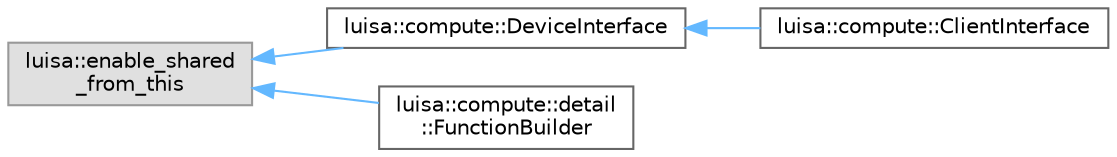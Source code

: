 digraph "类继承关系图"
{
 // LATEX_PDF_SIZE
  bgcolor="transparent";
  edge [fontname=Helvetica,fontsize=10,labelfontname=Helvetica,labelfontsize=10];
  node [fontname=Helvetica,fontsize=10,shape=box,height=0.2,width=0.4];
  rankdir="LR";
  Node0 [id="Node000000",label="luisa::enable_shared\l_from_this",height=0.2,width=0.4,color="grey60", fillcolor="#E0E0E0", style="filled",tooltip=" "];
  Node0 -> Node1 [id="edge1444_Node000000_Node000001",dir="back",color="steelblue1",style="solid",tooltip=" "];
  Node1 [id="Node000001",label="luisa::compute::DeviceInterface",height=0.2,width=0.4,color="grey40", fillcolor="white", style="filled",URL="$classluisa_1_1compute_1_1_device_interface.html",tooltip=" "];
  Node1 -> Node2 [id="edge1445_Node000001_Node000002",dir="back",color="steelblue1",style="solid",tooltip=" "];
  Node2 [id="Node000002",label="luisa::compute::ClientInterface",height=0.2,width=0.4,color="grey40", fillcolor="white", style="filled",URL="$classluisa_1_1compute_1_1_client_interface.html",tooltip=" "];
  Node0 -> Node3 [id="edge1446_Node000000_Node000003",dir="back",color="steelblue1",style="solid",tooltip=" "];
  Node3 [id="Node000003",label="luisa::compute::detail\l::FunctionBuilder",height=0.2,width=0.4,color="grey40", fillcolor="white", style="filled",URL="$classluisa_1_1compute_1_1detail_1_1_function_builder.html",tooltip="Function builder."];
}
